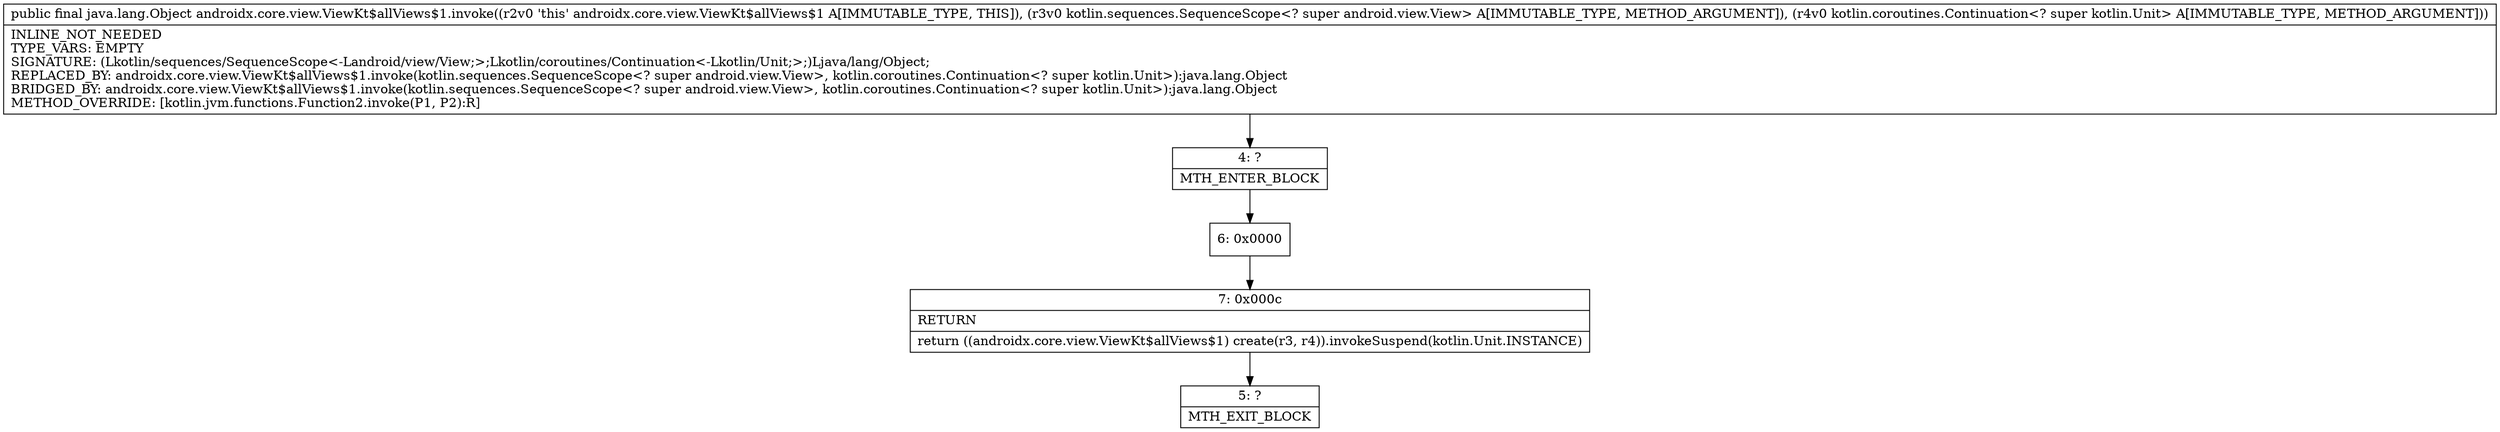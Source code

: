 digraph "CFG forandroidx.core.view.ViewKt$allViews$1.invoke(Lkotlin\/sequences\/SequenceScope;Lkotlin\/coroutines\/Continuation;)Ljava\/lang\/Object;" {
Node_4 [shape=record,label="{4\:\ ?|MTH_ENTER_BLOCK\l}"];
Node_6 [shape=record,label="{6\:\ 0x0000}"];
Node_7 [shape=record,label="{7\:\ 0x000c|RETURN\l|return ((androidx.core.view.ViewKt$allViews$1) create(r3, r4)).invokeSuspend(kotlin.Unit.INSTANCE)\l}"];
Node_5 [shape=record,label="{5\:\ ?|MTH_EXIT_BLOCK\l}"];
MethodNode[shape=record,label="{public final java.lang.Object androidx.core.view.ViewKt$allViews$1.invoke((r2v0 'this' androidx.core.view.ViewKt$allViews$1 A[IMMUTABLE_TYPE, THIS]), (r3v0 kotlin.sequences.SequenceScope\<? super android.view.View\> A[IMMUTABLE_TYPE, METHOD_ARGUMENT]), (r4v0 kotlin.coroutines.Continuation\<? super kotlin.Unit\> A[IMMUTABLE_TYPE, METHOD_ARGUMENT]))  | INLINE_NOT_NEEDED\lTYPE_VARS: EMPTY\lSIGNATURE: (Lkotlin\/sequences\/SequenceScope\<\-Landroid\/view\/View;\>;Lkotlin\/coroutines\/Continuation\<\-Lkotlin\/Unit;\>;)Ljava\/lang\/Object;\lREPLACED_BY: androidx.core.view.ViewKt$allViews$1.invoke(kotlin.sequences.SequenceScope\<? super android.view.View\>, kotlin.coroutines.Continuation\<? super kotlin.Unit\>):java.lang.Object\lBRIDGED_BY: androidx.core.view.ViewKt$allViews$1.invoke(kotlin.sequences.SequenceScope\<? super android.view.View\>, kotlin.coroutines.Continuation\<? super kotlin.Unit\>):java.lang.Object\lMETHOD_OVERRIDE: [kotlin.jvm.functions.Function2.invoke(P1, P2):R]\l}"];
MethodNode -> Node_4;Node_4 -> Node_6;
Node_6 -> Node_7;
Node_7 -> Node_5;
}

